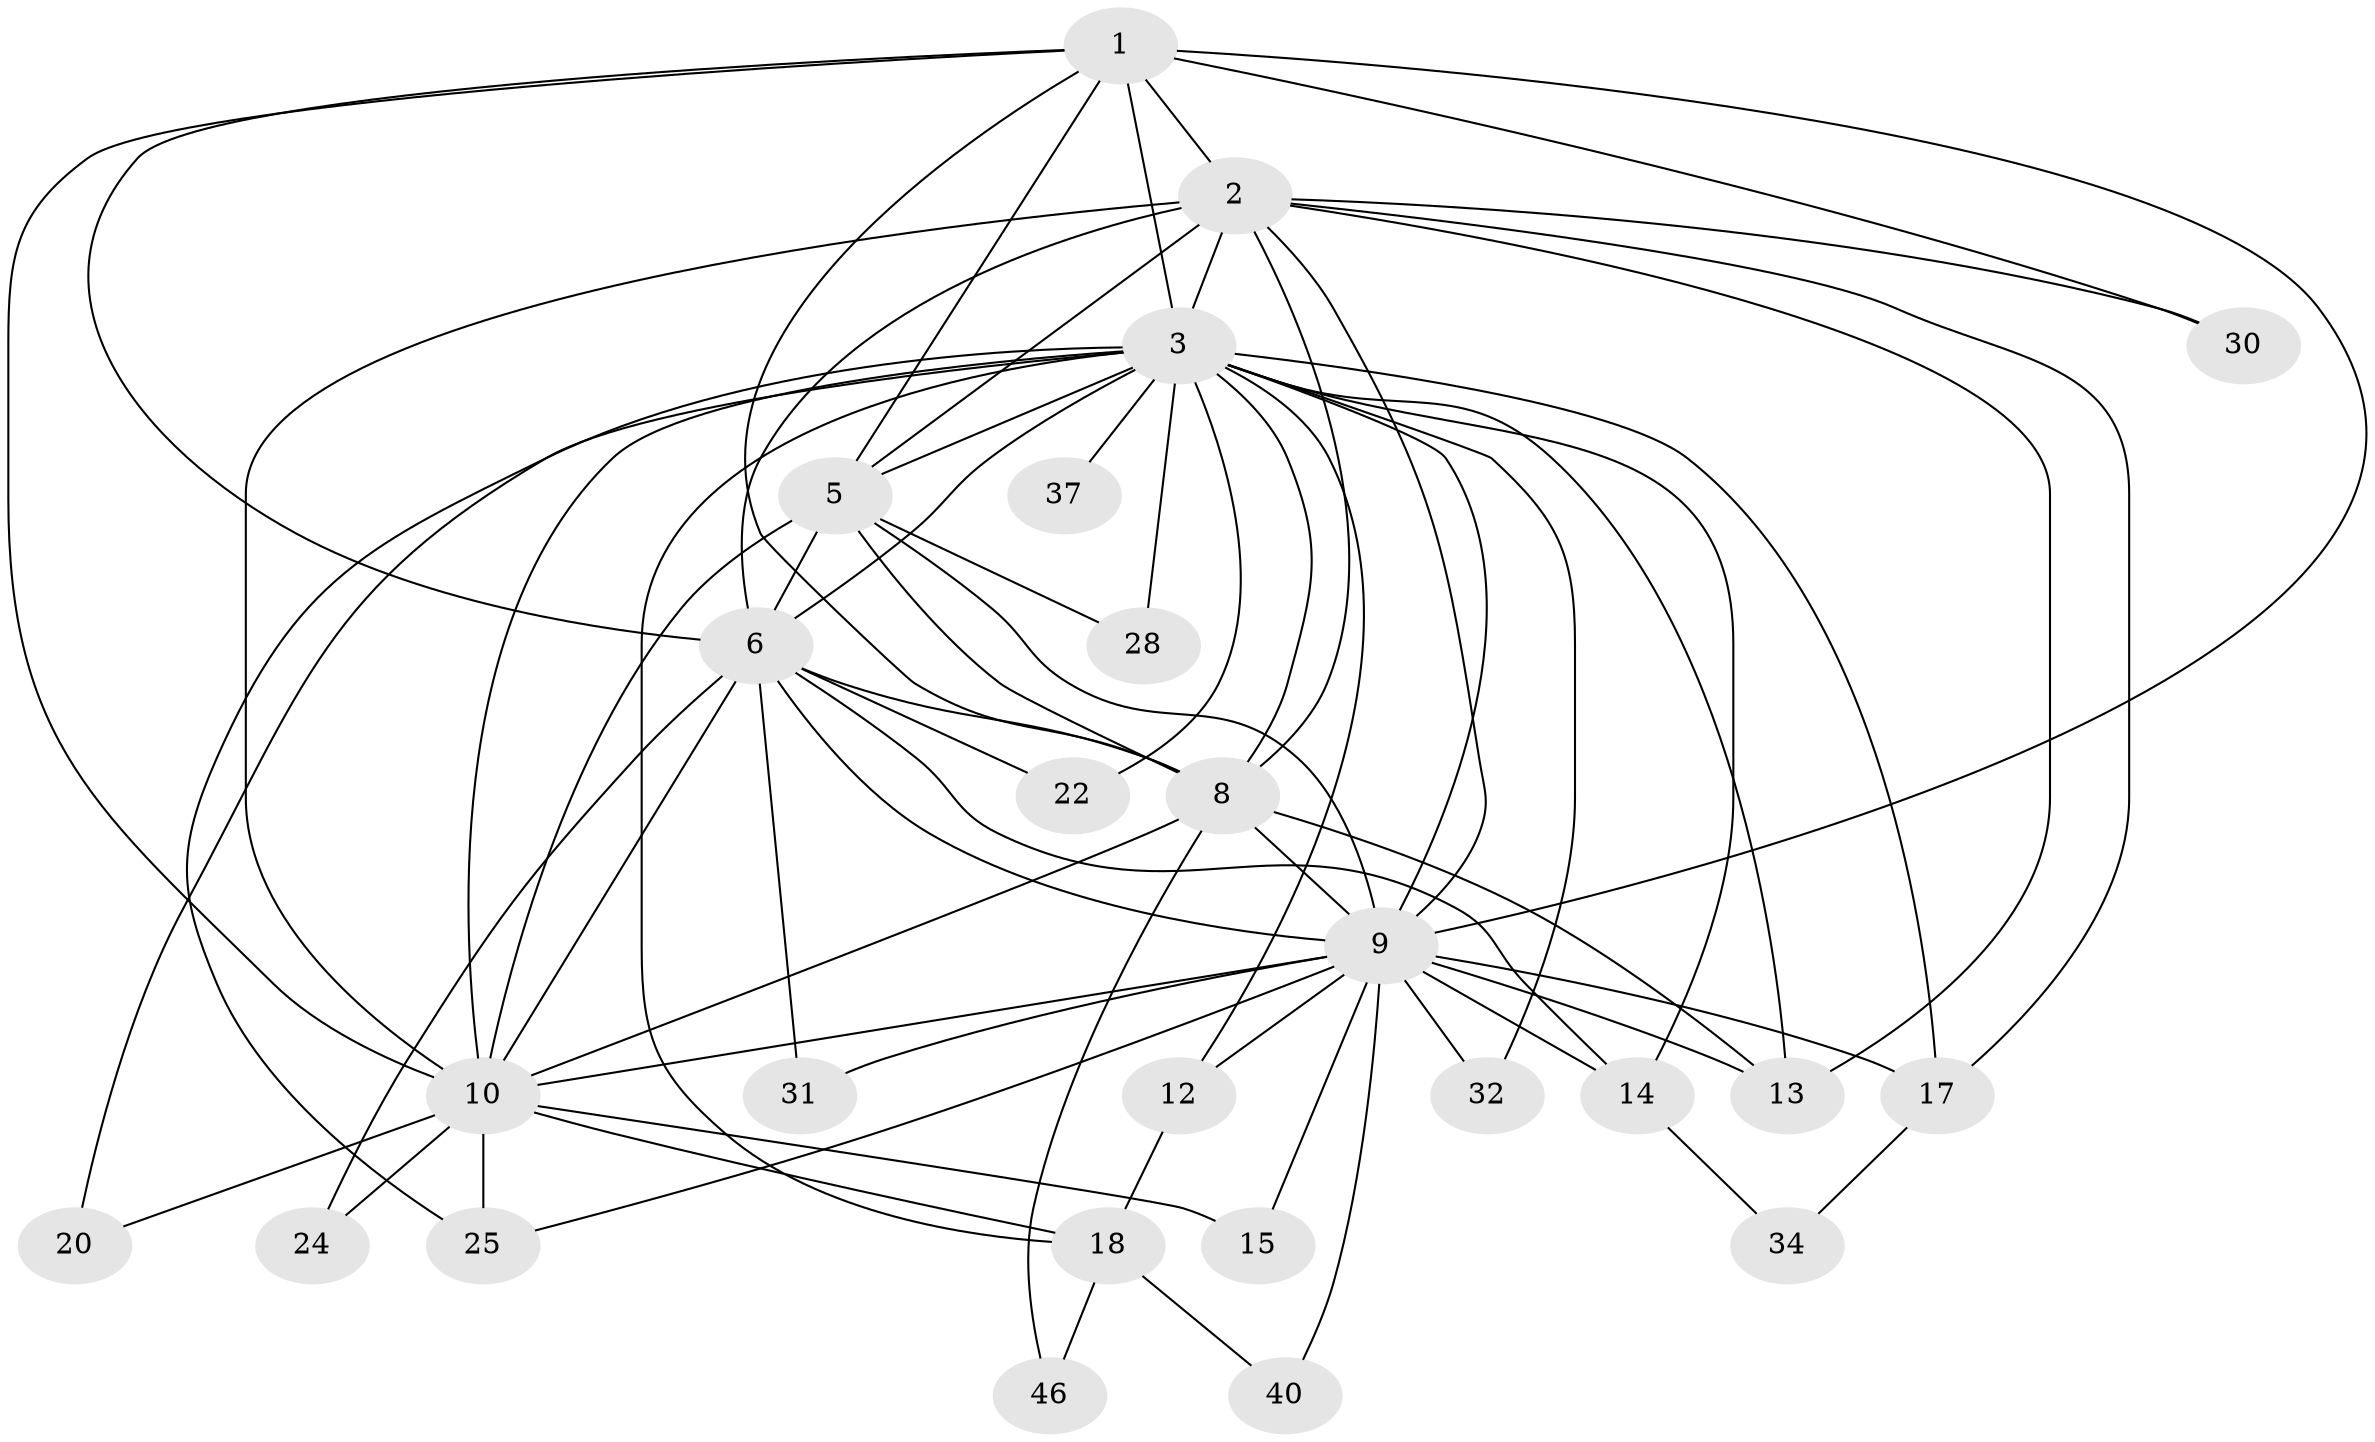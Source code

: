 // original degree distribution, {13: 0.038461538461538464, 17: 0.038461538461538464, 11: 0.019230769230769232, 21: 0.038461538461538464, 15: 0.019230769230769232, 12: 0.019230769230769232, 14: 0.019230769230769232, 2: 0.5769230769230769, 3: 0.11538461538461539, 5: 0.038461538461538464, 4: 0.07692307692307693}
// Generated by graph-tools (version 1.1) at 2025/14/03/09/25 04:14:16]
// undirected, 26 vertices, 69 edges
graph export_dot {
graph [start="1"]
  node [color=gray90,style=filled];
  1 [super="+19"];
  2 [super="+47+41+45+16"];
  3 [super="+49+4"];
  5 [super="+39+33"];
  6 [super="+23+35"];
  8 [super="+26"];
  9 [super="+11"];
  10 [super="+21"];
  12;
  13 [super="+43+50"];
  14;
  15;
  17;
  18;
  20;
  22;
  24;
  25 [super="+38"];
  28 [super="+44"];
  30;
  31;
  32;
  34;
  37;
  40;
  46;
  1 -- 2;
  1 -- 3 [weight=5];
  1 -- 5;
  1 -- 6 [weight=2];
  1 -- 8;
  1 -- 9;
  1 -- 10;
  1 -- 30;
  2 -- 3 [weight=4];
  2 -- 5;
  2 -- 6;
  2 -- 8;
  2 -- 9;
  2 -- 10 [weight=2];
  2 -- 30 [weight=2];
  2 -- 13;
  2 -- 17;
  3 -- 5 [weight=3];
  3 -- 6 [weight=3];
  3 -- 8 [weight=4];
  3 -- 9 [weight=4];
  3 -- 10 [weight=4];
  3 -- 17;
  3 -- 12;
  3 -- 13;
  3 -- 14;
  3 -- 18;
  3 -- 20;
  3 -- 22;
  3 -- 25;
  3 -- 28 [weight=2];
  3 -- 32;
  3 -- 37;
  5 -- 6;
  5 -- 8;
  5 -- 9;
  5 -- 10 [weight=2];
  5 -- 28;
  6 -- 8 [weight=2];
  6 -- 9;
  6 -- 10;
  6 -- 14;
  6 -- 22;
  6 -- 24;
  6 -- 31;
  8 -- 9;
  8 -- 10 [weight=2];
  8 -- 13;
  8 -- 46;
  9 -- 10 [weight=2];
  9 -- 12;
  9 -- 14;
  9 -- 15;
  9 -- 17;
  9 -- 31;
  9 -- 32;
  9 -- 40;
  9 -- 13 [weight=2];
  9 -- 25;
  10 -- 15;
  10 -- 20;
  10 -- 24;
  10 -- 25;
  10 -- 18;
  12 -- 18;
  14 -- 34;
  17 -- 34;
  18 -- 40;
  18 -- 46;
}
